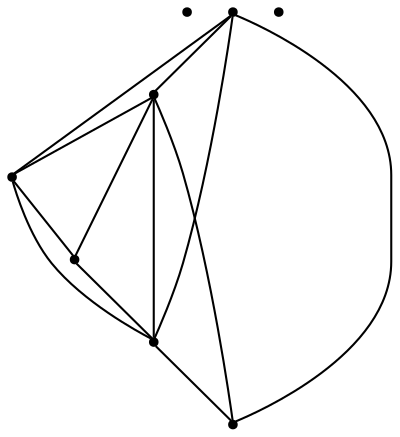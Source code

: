 graph {
  node [shape=point,comment="{\"directed\":false,\"doi\":\"10.1007/978-3-030-35802-0_33\",\"figure\":\"1 (3)\"}"]

  v0 [pos="1550.6762471248032,528.9122133539813"]
  v1 [pos="1550.4178555894878,306.98800910883756"]
  v2 [pos="1373.3063075438713,590.3630129914402"]
  v3 [pos="1501.8976037029504,482.088525863768"]
  v4 [pos="1498.259583149618,357.63708918170863"]
  v5 [pos="1421.2097517787392,344.7226941773148"]
  v6 [pos="1196.194759498255,306.98800910883756"]
  v7 [pos="1316.2972562483349,375.3561661420839"]

  v6 -- v5 [id="-2",pos="1196.194759498255,306.98800910883756 1421.2097517787392,344.7226941773148 1421.2097517787392,344.7226941773148 1421.2097517787392,344.7226941773148"]
  v6 -- v1 [id="-3",pos="1196.194759498255,306.98800910883756 1550.4178555894878,306.98800910883756 1550.4178555894878,306.98800910883756 1550.4178555894878,306.98800910883756"]
  v7 -- v5 [id="-4",pos="1316.2972562483349,375.3561661420839 1421.2097517787392,344.7226941773148 1421.2097517787392,344.7226941773148 1421.2097517787392,344.7226941773148"]
  v2 -- v7 [id="-5",pos="1373.3063075438713,590.3630129914402 1328.4865518310546,421.3339711242945 1328.4865518310546,421.3339711242945 1328.4865518310546,421.3339711242945 1316.2972562483349,375.3561661420839 1316.2972562483349,375.3561661420839 1316.2972562483349,375.3561661420839"]
  v2 -- v6 [id="-6",pos="1373.3063075438713,590.3630129914402 1196.194759498255,306.98800910883756 1196.194759498255,306.98800910883756 1196.194759498255,306.98800910883756"]
  v2 -- v5 [id="-7",pos="1373.3063075438713,590.3630129914402 1421.2097517787392,344.7226941773148 1421.2097517787392,344.7226941773148 1421.2097517787392,344.7226941773148"]
  v5 -- v1 [id="-8",pos="1421.2097517787392,344.7226941773148 1457.4279658179782,334.1460669041369 1457.4279658179782,334.1460669041369 1457.4279658179782,334.1460669041369 1550.4178555894878,306.98800910883756 1550.4178555894878,306.98800910883756 1550.4178555894878,306.98800910883756"]
  v5 -- v4 [id="-9",pos="1421.2097517787392,344.7226941773148 1458.4196907803948,350.96105482202745 1458.4196907803948,350.96105482202745 1458.4196907803948,350.96105482202745 1498.259583149618,357.63708918170863 1498.259583149618,357.63708918170863 1498.259583149618,357.63708918170863"]
  v1 -- v2 [id="-10",pos="1550.4178555894878,306.98800910883756 1373.3063075438713,590.3630129914402 1373.3063075438713,590.3630129914402 1373.3063075438713,590.3630129914402"]
  v6 -- v7 [id="-11",pos="1196.194759498255,306.98800910883756 1316.2972562483349,375.3561661420839 1316.2972562483349,375.3561661420839 1316.2972562483349,375.3561661420839"]
  v1 -- v4 [id="-13",pos="1550.4178555894878,306.98800910883756 1510.75321289944,345.5017699227447 1510.75321289944,345.5017699227447 1510.75321289944,345.5017699227447 1498.259583149618,357.63708918170863 1498.259583149618,357.63708918170863 1498.259583149618,357.63708918170863"]
  v4 -- v2 [id="-31",pos="1498.259583149618,357.63708918170863 1373.3063075438713,590.3630129914402 1373.3063075438713,590.3630129914402 1373.3063075438713,590.3630129914402"]
}